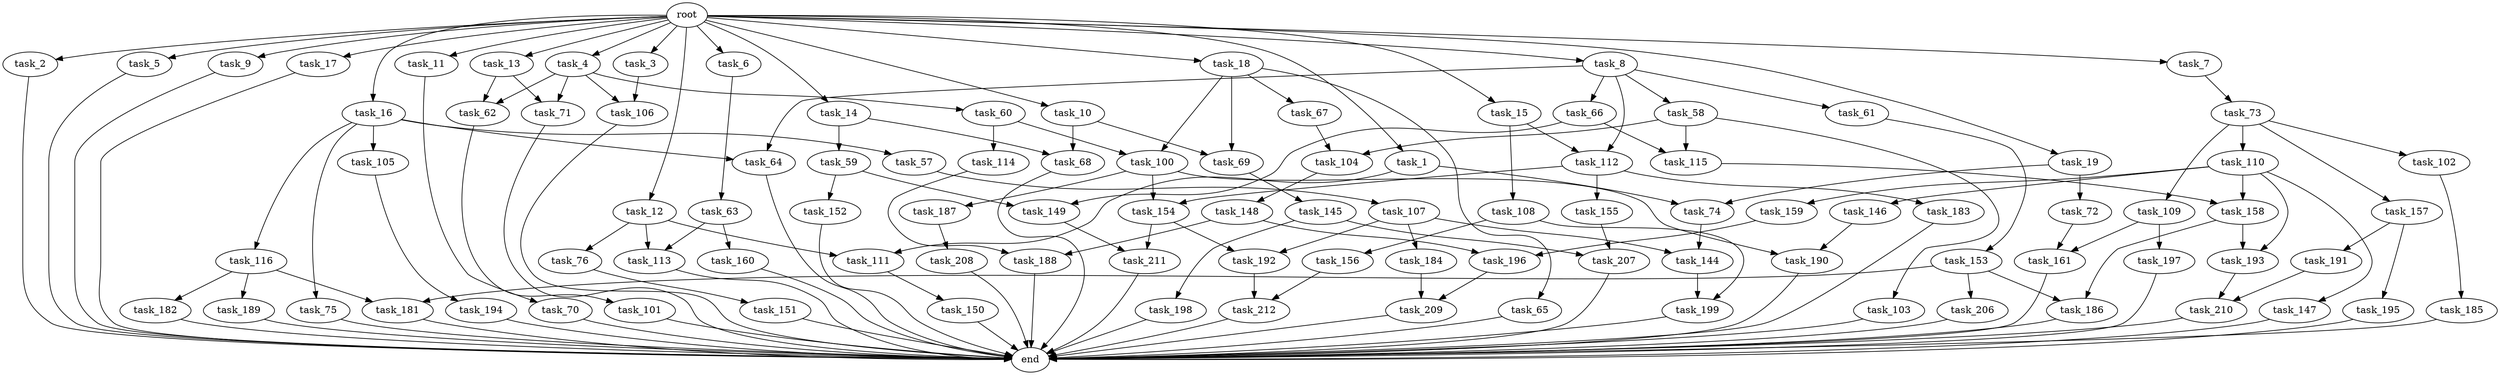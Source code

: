 digraph G {
  root [size="0.000000"];
  task_1 [size="102.400000"];
  task_2 [size="102.400000"];
  task_3 [size="102.400000"];
  task_4 [size="102.400000"];
  task_5 [size="102.400000"];
  task_6 [size="102.400000"];
  task_7 [size="102.400000"];
  task_8 [size="102.400000"];
  task_9 [size="102.400000"];
  task_10 [size="102.400000"];
  task_11 [size="102.400000"];
  task_12 [size="102.400000"];
  task_13 [size="102.400000"];
  task_14 [size="102.400000"];
  task_15 [size="102.400000"];
  task_16 [size="102.400000"];
  task_17 [size="102.400000"];
  task_18 [size="102.400000"];
  task_19 [size="102.400000"];
  task_57 [size="54975581388.800003"];
  task_58 [size="21474836480.000000"];
  task_59 [size="42090679500.800003"];
  task_60 [size="54975581388.800003"];
  task_61 [size="21474836480.000000"];
  task_62 [size="140874927308.800018"];
  task_63 [size="42090679500.800003"];
  task_64 [size="76450417868.800003"];
  task_65 [size="21474836480.000000"];
  task_66 [size="21474836480.000000"];
  task_67 [size="21474836480.000000"];
  task_68 [size="97066260889.600006"];
  task_69 [size="76450417868.800003"];
  task_70 [size="21474836480.000000"];
  task_71 [size="140874927308.800018"];
  task_72 [size="3435973836.800000"];
  task_73 [size="42090679500.800003"];
  task_74 [size="17179869184.000000"];
  task_75 [size="54975581388.800003"];
  task_76 [size="7730941132.800000"];
  task_100 [size="76450417868.800003"];
  task_101 [size="69578470195.199997"];
  task_102 [size="69578470195.199997"];
  task_103 [size="30923764531.200001"];
  task_104 [size="38654705664.000000"];
  task_105 [size="54975581388.800003"];
  task_106 [size="58411555225.600006"];
  task_107 [size="69578470195.199997"];
  task_108 [size="13743895347.200001"];
  task_109 [size="69578470195.199997"];
  task_110 [size="69578470195.199997"];
  task_111 [size="21474836480.000000"];
  task_112 [size="35218731827.200005"];
  task_113 [size="77309411328.000000"];
  task_114 [size="54975581388.800003"];
  task_115 [size="61847529062.400002"];
  task_116 [size="54975581388.800003"];
  task_144 [size="139156940390.399994"];
  task_145 [size="13743895347.200001"];
  task_146 [size="42090679500.800003"];
  task_147 [size="42090679500.800003"];
  task_148 [size="85899345920.000000"];
  task_149 [size="73014444032.000000"];
  task_150 [size="7730941132.800000"];
  task_151 [size="7730941132.800000"];
  task_152 [size="42090679500.800003"];
  task_153 [size="85899345920.000000"];
  task_154 [size="34359738368.000000"];
  task_155 [size="30923764531.200001"];
  task_156 [size="30923764531.200001"];
  task_157 [size="69578470195.199997"];
  task_158 [size="97066260889.600006"];
  task_159 [size="42090679500.800003"];
  task_160 [size="69578470195.199997"];
  task_161 [size="6871947673.600000"];
  task_181 [size="76450417868.800003"];
  task_182 [size="21474836480.000000"];
  task_183 [size="30923764531.200001"];
  task_184 [size="69578470195.199997"];
  task_185 [size="69578470195.199997"];
  task_186 [size="62706522521.600006"];
  task_187 [size="3435973836.800000"];
  task_188 [size="35218731827.200005"];
  task_189 [size="21474836480.000000"];
  task_190 [size="11166914969.600000"];
  task_191 [size="13743895347.200001"];
  task_192 [size="73014444032.000000"];
  task_193 [size="49821620633.600006"];
  task_194 [size="54975581388.800003"];
  task_195 [size="13743895347.200001"];
  task_196 [size="68719476736.000000"];
  task_197 [size="3435973836.800000"];
  task_198 [size="85899345920.000000"];
  task_199 [size="73014444032.000000"];
  task_206 [size="54975581388.800003"];
  task_207 [size="140874927308.800018"];
  task_208 [size="54975581388.800003"];
  task_209 [size="124554051584.000000"];
  task_210 [size="89335319756.800003"];
  task_211 [size="34359738368.000000"];
  task_212 [size="45526653337.600006"];
  end [size="0.000000"];

  root -> task_1 [size="1.000000"];
  root -> task_2 [size="1.000000"];
  root -> task_3 [size="1.000000"];
  root -> task_4 [size="1.000000"];
  root -> task_5 [size="1.000000"];
  root -> task_6 [size="1.000000"];
  root -> task_7 [size="1.000000"];
  root -> task_8 [size="1.000000"];
  root -> task_9 [size="1.000000"];
  root -> task_10 [size="1.000000"];
  root -> task_11 [size="1.000000"];
  root -> task_12 [size="1.000000"];
  root -> task_13 [size="1.000000"];
  root -> task_14 [size="1.000000"];
  root -> task_15 [size="1.000000"];
  root -> task_16 [size="1.000000"];
  root -> task_17 [size="1.000000"];
  root -> task_18 [size="1.000000"];
  root -> task_19 [size="1.000000"];
  task_1 -> task_74 [size="134217728.000000"];
  task_1 -> task_111 [size="134217728.000000"];
  task_2 -> end [size="1.000000"];
  task_3 -> task_106 [size="33554432.000000"];
  task_4 -> task_60 [size="536870912.000000"];
  task_4 -> task_62 [size="536870912.000000"];
  task_4 -> task_71 [size="536870912.000000"];
  task_4 -> task_106 [size="536870912.000000"];
  task_5 -> end [size="1.000000"];
  task_6 -> task_63 [size="411041792.000000"];
  task_7 -> task_73 [size="411041792.000000"];
  task_8 -> task_58 [size="209715200.000000"];
  task_8 -> task_61 [size="209715200.000000"];
  task_8 -> task_64 [size="209715200.000000"];
  task_8 -> task_66 [size="209715200.000000"];
  task_8 -> task_112 [size="209715200.000000"];
  task_9 -> end [size="1.000000"];
  task_10 -> task_68 [size="536870912.000000"];
  task_10 -> task_69 [size="536870912.000000"];
  task_11 -> task_70 [size="209715200.000000"];
  task_12 -> task_76 [size="75497472.000000"];
  task_12 -> task_111 [size="75497472.000000"];
  task_12 -> task_113 [size="75497472.000000"];
  task_13 -> task_62 [size="838860800.000000"];
  task_13 -> task_71 [size="838860800.000000"];
  task_14 -> task_59 [size="411041792.000000"];
  task_14 -> task_68 [size="411041792.000000"];
  task_15 -> task_108 [size="134217728.000000"];
  task_15 -> task_112 [size="134217728.000000"];
  task_16 -> task_57 [size="536870912.000000"];
  task_16 -> task_64 [size="536870912.000000"];
  task_16 -> task_75 [size="536870912.000000"];
  task_16 -> task_105 [size="536870912.000000"];
  task_16 -> task_116 [size="536870912.000000"];
  task_17 -> end [size="1.000000"];
  task_18 -> task_65 [size="209715200.000000"];
  task_18 -> task_67 [size="209715200.000000"];
  task_18 -> task_69 [size="209715200.000000"];
  task_18 -> task_100 [size="209715200.000000"];
  task_19 -> task_72 [size="33554432.000000"];
  task_19 -> task_74 [size="33554432.000000"];
  task_57 -> task_107 [size="679477248.000000"];
  task_58 -> task_103 [size="301989888.000000"];
  task_58 -> task_104 [size="301989888.000000"];
  task_58 -> task_115 [size="301989888.000000"];
  task_59 -> task_149 [size="411041792.000000"];
  task_59 -> task_152 [size="411041792.000000"];
  task_60 -> task_100 [size="536870912.000000"];
  task_60 -> task_114 [size="536870912.000000"];
  task_61 -> task_153 [size="838860800.000000"];
  task_62 -> task_101 [size="679477248.000000"];
  task_63 -> task_113 [size="679477248.000000"];
  task_63 -> task_160 [size="679477248.000000"];
  task_64 -> end [size="1.000000"];
  task_65 -> end [size="1.000000"];
  task_66 -> task_115 [size="301989888.000000"];
  task_66 -> task_149 [size="301989888.000000"];
  task_67 -> task_104 [size="75497472.000000"];
  task_68 -> end [size="1.000000"];
  task_69 -> task_145 [size="134217728.000000"];
  task_70 -> end [size="1.000000"];
  task_71 -> end [size="1.000000"];
  task_72 -> task_161 [size="33554432.000000"];
  task_73 -> task_102 [size="679477248.000000"];
  task_73 -> task_109 [size="679477248.000000"];
  task_73 -> task_110 [size="679477248.000000"];
  task_73 -> task_157 [size="679477248.000000"];
  task_74 -> task_144 [size="679477248.000000"];
  task_75 -> end [size="1.000000"];
  task_76 -> task_151 [size="75497472.000000"];
  task_100 -> task_154 [size="33554432.000000"];
  task_100 -> task_187 [size="33554432.000000"];
  task_100 -> task_190 [size="33554432.000000"];
  task_101 -> end [size="1.000000"];
  task_102 -> task_185 [size="679477248.000000"];
  task_103 -> end [size="1.000000"];
  task_104 -> task_148 [size="838860800.000000"];
  task_105 -> task_194 [size="536870912.000000"];
  task_106 -> end [size="1.000000"];
  task_107 -> task_144 [size="679477248.000000"];
  task_107 -> task_184 [size="679477248.000000"];
  task_107 -> task_192 [size="679477248.000000"];
  task_108 -> task_156 [size="301989888.000000"];
  task_108 -> task_199 [size="301989888.000000"];
  task_109 -> task_161 [size="33554432.000000"];
  task_109 -> task_197 [size="33554432.000000"];
  task_110 -> task_146 [size="411041792.000000"];
  task_110 -> task_147 [size="411041792.000000"];
  task_110 -> task_158 [size="411041792.000000"];
  task_110 -> task_159 [size="411041792.000000"];
  task_110 -> task_193 [size="411041792.000000"];
  task_111 -> task_150 [size="75497472.000000"];
  task_112 -> task_154 [size="301989888.000000"];
  task_112 -> task_155 [size="301989888.000000"];
  task_112 -> task_183 [size="301989888.000000"];
  task_113 -> end [size="1.000000"];
  task_114 -> task_188 [size="209715200.000000"];
  task_115 -> task_158 [size="536870912.000000"];
  task_116 -> task_181 [size="209715200.000000"];
  task_116 -> task_182 [size="209715200.000000"];
  task_116 -> task_189 [size="209715200.000000"];
  task_144 -> task_199 [size="411041792.000000"];
  task_145 -> task_198 [size="838860800.000000"];
  task_145 -> task_207 [size="838860800.000000"];
  task_146 -> task_190 [size="75497472.000000"];
  task_147 -> end [size="1.000000"];
  task_148 -> task_188 [size="134217728.000000"];
  task_148 -> task_196 [size="134217728.000000"];
  task_149 -> task_211 [size="301989888.000000"];
  task_150 -> end [size="1.000000"];
  task_151 -> end [size="1.000000"];
  task_152 -> end [size="1.000000"];
  task_153 -> task_181 [size="536870912.000000"];
  task_153 -> task_186 [size="536870912.000000"];
  task_153 -> task_206 [size="536870912.000000"];
  task_154 -> task_192 [size="33554432.000000"];
  task_154 -> task_211 [size="33554432.000000"];
  task_155 -> task_207 [size="536870912.000000"];
  task_156 -> task_212 [size="411041792.000000"];
  task_157 -> task_191 [size="134217728.000000"];
  task_157 -> task_195 [size="134217728.000000"];
  task_158 -> task_186 [size="75497472.000000"];
  task_158 -> task_193 [size="75497472.000000"];
  task_159 -> task_196 [size="536870912.000000"];
  task_160 -> end [size="1.000000"];
  task_161 -> end [size="1.000000"];
  task_181 -> end [size="1.000000"];
  task_182 -> end [size="1.000000"];
  task_183 -> end [size="1.000000"];
  task_184 -> task_209 [size="536870912.000000"];
  task_185 -> end [size="1.000000"];
  task_186 -> end [size="1.000000"];
  task_187 -> task_208 [size="536870912.000000"];
  task_188 -> end [size="1.000000"];
  task_189 -> end [size="1.000000"];
  task_190 -> end [size="1.000000"];
  task_191 -> task_210 [size="33554432.000000"];
  task_192 -> task_212 [size="33554432.000000"];
  task_193 -> task_210 [size="838860800.000000"];
  task_194 -> end [size="1.000000"];
  task_195 -> end [size="1.000000"];
  task_196 -> task_209 [size="679477248.000000"];
  task_197 -> end [size="1.000000"];
  task_198 -> end [size="1.000000"];
  task_199 -> end [size="1.000000"];
  task_206 -> end [size="1.000000"];
  task_207 -> end [size="1.000000"];
  task_208 -> end [size="1.000000"];
  task_209 -> end [size="1.000000"];
  task_210 -> end [size="1.000000"];
  task_211 -> end [size="1.000000"];
  task_212 -> end [size="1.000000"];
}
